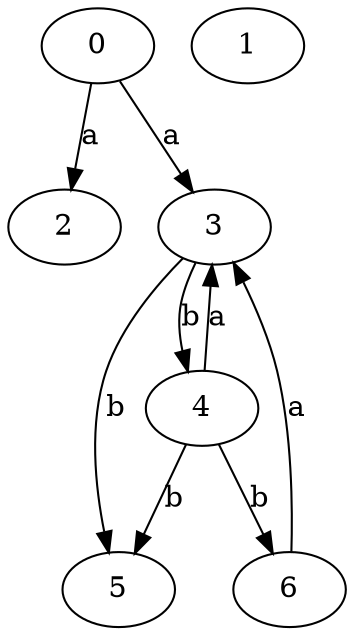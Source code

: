 strict digraph  {
2;
3;
4;
5;
0;
6;
1;
3 -> 4  [label=b];
3 -> 5  [label=b];
4 -> 3  [label=a];
4 -> 5  [label=b];
4 -> 6  [label=b];
0 -> 2  [label=a];
0 -> 3  [label=a];
6 -> 3  [label=a];
}
